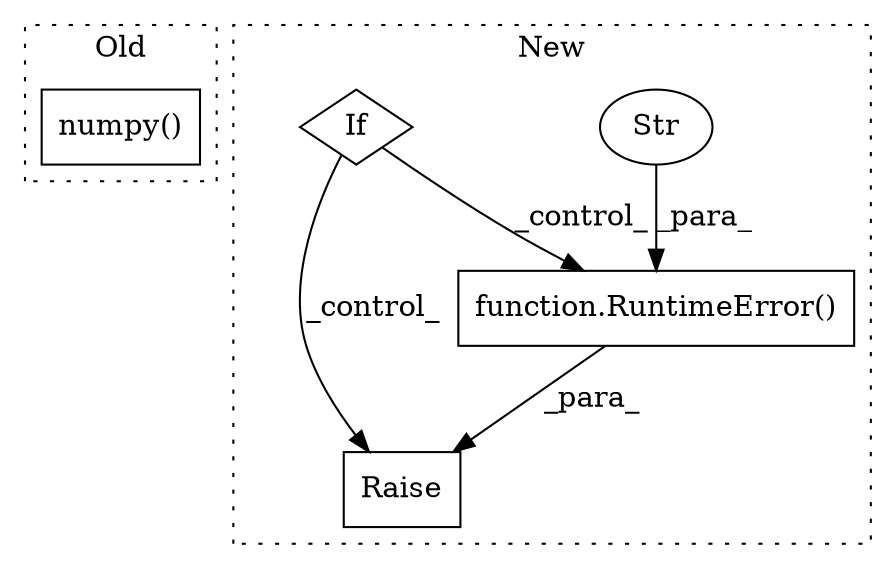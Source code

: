 digraph G {
subgraph cluster0 {
1 [label="numpy()" a="75" s="3138" l="22" shape="box"];
label = "Old";
style="dotted";
}
subgraph cluster1 {
2 [label="function.RuntimeError()" a="75" s="2414,2472" l="13,1" shape="box"];
3 [label="Str" a="66" s="2427" l="45" shape="ellipse"];
4 [label="Raise" a="91" s="2408" l="6" shape="box"];
5 [label="If" a="96" s="1963" l="3" shape="diamond"];
label = "New";
style="dotted";
}
2 -> 4 [label="_para_"];
3 -> 2 [label="_para_"];
5 -> 4 [label="_control_"];
5 -> 2 [label="_control_"];
}